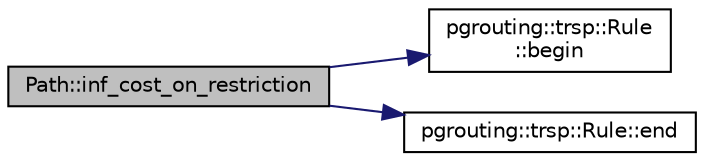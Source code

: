 digraph "Path::inf_cost_on_restriction"
{
  edge [fontname="Helvetica",fontsize="10",labelfontname="Helvetica",labelfontsize="10"];
  node [fontname="Helvetica",fontsize="10",shape=record];
  rankdir="LR";
  Node296 [label="Path::inf_cost_on_restriction",height=0.2,width=0.4,color="black", fillcolor="grey75", style="filled", fontcolor="black"];
  Node296 -> Node297 [color="midnightblue",fontsize="10",style="solid",fontname="Helvetica"];
  Node297 [label="pgrouting::trsp::Rule\l::begin",height=0.2,width=0.4,color="black", fillcolor="white", style="filled",URL="$classpgrouting_1_1trsp_1_1Rule.html#aca937285f5c43c06ee71870fd1c27e32"];
  Node296 -> Node298 [color="midnightblue",fontsize="10",style="solid",fontname="Helvetica"];
  Node298 [label="pgrouting::trsp::Rule::end",height=0.2,width=0.4,color="black", fillcolor="white", style="filled",URL="$classpgrouting_1_1trsp_1_1Rule.html#a4817951592dc192789f8fe379fdba5b3"];
}
